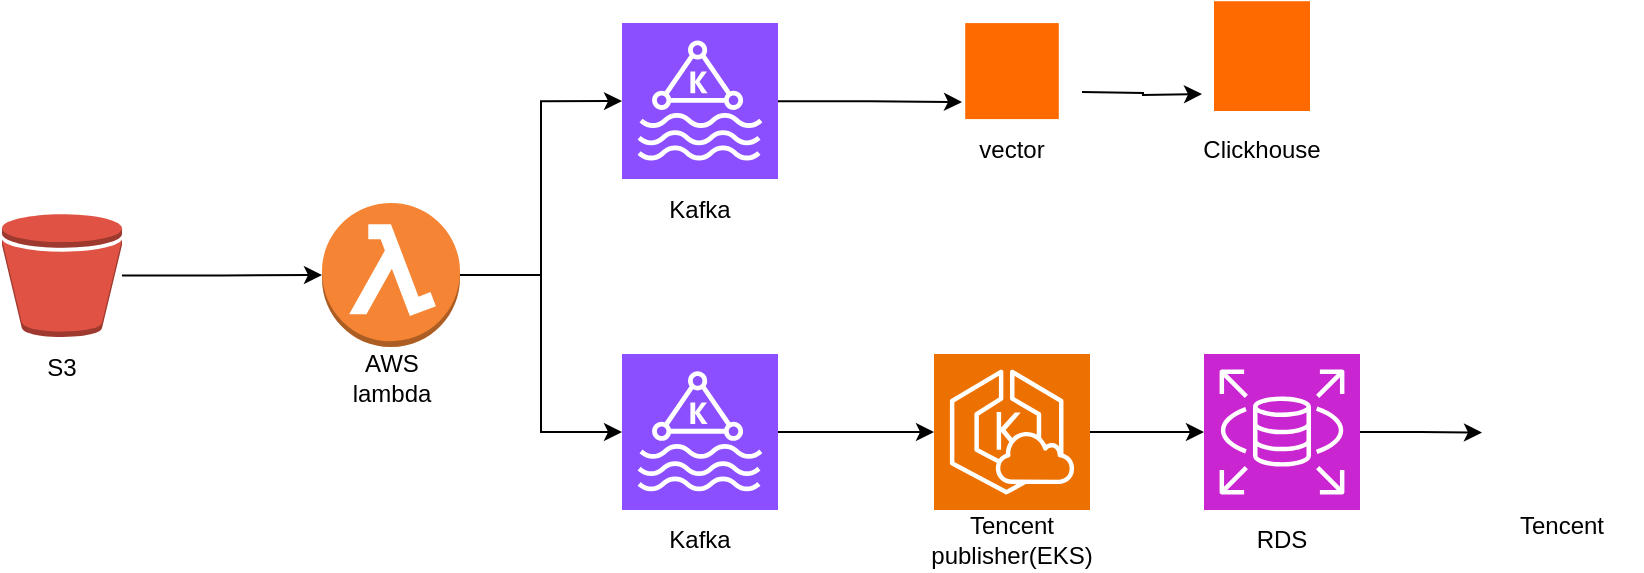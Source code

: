 <mxfile version="26.1.0" pages="2">
  <diagram name="第 1 页" id="D1RUgCIsTHPNFqiDUUMz">
    <mxGraphModel dx="989" dy="550" grid="1" gridSize="10" guides="1" tooltips="1" connect="1" arrows="1" fold="1" page="1" pageScale="1" pageWidth="1169" pageHeight="827" math="0" shadow="0">
      <root>
        <mxCell id="0" />
        <mxCell id="1" parent="0" />
        <mxCell id="oIFlIRmIM43IfIDlkQ02-25" value="" style="group" vertex="1" connectable="0" parent="1">
          <mxGeometry x="80" y="250" width="60" height="91.5" as="geometry" />
        </mxCell>
        <mxCell id="oIFlIRmIM43IfIDlkQ02-12" value="" style="outlineConnect=0;dashed=0;verticalLabelPosition=bottom;verticalAlign=top;align=center;html=1;shape=mxgraph.aws3.bucket;fillColor=#E05243;gradientColor=none;" vertex="1" parent="oIFlIRmIM43IfIDlkQ02-25">
          <mxGeometry width="60" height="61.5" as="geometry" />
        </mxCell>
        <mxCell id="oIFlIRmIM43IfIDlkQ02-17" value="S3" style="text;strokeColor=none;align=center;fillColor=none;html=1;verticalAlign=middle;whiteSpace=wrap;rounded=0;" vertex="1" parent="oIFlIRmIM43IfIDlkQ02-25">
          <mxGeometry y="61.5" width="60" height="30" as="geometry" />
        </mxCell>
        <mxCell id="oIFlIRmIM43IfIDlkQ02-26" value="" style="group" vertex="1" connectable="0" parent="1">
          <mxGeometry x="240" y="244.5" width="69" height="102" as="geometry" />
        </mxCell>
        <mxCell id="oIFlIRmIM43IfIDlkQ02-11" value="" style="outlineConnect=0;dashed=0;verticalLabelPosition=bottom;verticalAlign=top;align=center;html=1;shape=mxgraph.aws3.lambda_function;fillColor=#F58534;gradientColor=none;" vertex="1" parent="oIFlIRmIM43IfIDlkQ02-26">
          <mxGeometry width="69" height="72" as="geometry" />
        </mxCell>
        <mxCell id="oIFlIRmIM43IfIDlkQ02-16" value="AWS lambda" style="text;strokeColor=none;align=center;fillColor=none;html=1;verticalAlign=middle;whiteSpace=wrap;rounded=0;" vertex="1" parent="oIFlIRmIM43IfIDlkQ02-26">
          <mxGeometry x="4.5" y="72" width="60" height="30" as="geometry" />
        </mxCell>
        <mxCell id="oIFlIRmIM43IfIDlkQ02-27" value="" style="group" vertex="1" connectable="0" parent="1">
          <mxGeometry x="390" y="154.55" width="78" height="108" as="geometry" />
        </mxCell>
        <mxCell id="oIFlIRmIM43IfIDlkQ02-10" value="" style="sketch=0;points=[[0,0,0],[0.25,0,0],[0.5,0,0],[0.75,0,0],[1,0,0],[0,1,0],[0.25,1,0],[0.5,1,0],[0.75,1,0],[1,1,0],[0,0.25,0],[0,0.5,0],[0,0.75,0],[1,0.25,0],[1,0.5,0],[1,0.75,0]];outlineConnect=0;fontColor=#232F3E;fillColor=#8C4FFF;strokeColor=#ffffff;dashed=0;verticalLabelPosition=bottom;verticalAlign=top;align=center;html=1;fontSize=12;fontStyle=0;aspect=fixed;shape=mxgraph.aws4.resourceIcon;resIcon=mxgraph.aws4.managed_streaming_for_kafka;" vertex="1" parent="oIFlIRmIM43IfIDlkQ02-27">
          <mxGeometry width="78" height="78" as="geometry" />
        </mxCell>
        <mxCell id="oIFlIRmIM43IfIDlkQ02-14" value="Kafka" style="text;strokeColor=none;align=center;fillColor=none;html=1;verticalAlign=middle;whiteSpace=wrap;rounded=0;" vertex="1" parent="oIFlIRmIM43IfIDlkQ02-27">
          <mxGeometry x="8.5" y="78" width="60" height="30" as="geometry" />
        </mxCell>
        <mxCell id="oIFlIRmIM43IfIDlkQ02-28" value="" style="group" vertex="1" connectable="0" parent="1">
          <mxGeometry x="390" y="320" width="78" height="108" as="geometry" />
        </mxCell>
        <mxCell id="oIFlIRmIM43IfIDlkQ02-13" value="" style="sketch=0;points=[[0,0,0],[0.25,0,0],[0.5,0,0],[0.75,0,0],[1,0,0],[0,1,0],[0.25,1,0],[0.5,1,0],[0.75,1,0],[1,1,0],[0,0.25,0],[0,0.5,0],[0,0.75,0],[1,0.25,0],[1,0.5,0],[1,0.75,0]];outlineConnect=0;fontColor=#232F3E;fillColor=#8C4FFF;strokeColor=#ffffff;dashed=0;verticalLabelPosition=bottom;verticalAlign=top;align=center;html=1;fontSize=12;fontStyle=0;aspect=fixed;shape=mxgraph.aws4.resourceIcon;resIcon=mxgraph.aws4.managed_streaming_for_kafka;" vertex="1" parent="oIFlIRmIM43IfIDlkQ02-28">
          <mxGeometry width="78" height="78" as="geometry" />
        </mxCell>
        <mxCell id="oIFlIRmIM43IfIDlkQ02-15" value="Kafka" style="text;strokeColor=none;align=center;fillColor=none;html=1;verticalAlign=middle;whiteSpace=wrap;rounded=0;" vertex="1" parent="oIFlIRmIM43IfIDlkQ02-28">
          <mxGeometry x="9" y="78" width="60" height="30" as="geometry" />
        </mxCell>
        <mxCell id="oIFlIRmIM43IfIDlkQ02-29" value="" style="group" vertex="1" connectable="0" parent="1">
          <mxGeometry x="555" y="154.55" width="60" height="78" as="geometry" />
        </mxCell>
        <mxCell id="oIFlIRmIM43IfIDlkQ02-40" style="edgeStyle=orthogonalEdgeStyle;rounded=0;orthogonalLoop=1;jettySize=auto;html=1;" edge="1" parent="oIFlIRmIM43IfIDlkQ02-29">
          <mxGeometry relative="1" as="geometry">
            <mxPoint x="125" y="35.45" as="targetPoint" />
            <mxPoint x="65" y="34.45" as="sourcePoint" />
          </mxGeometry>
        </mxCell>
        <mxCell id="oIFlIRmIM43IfIDlkQ02-6" value="" style="points=[];aspect=fixed;html=1;align=center;shadow=0;dashed=0;fillColor=#FF6A00;strokeColor=none;shape=mxgraph.alibaba_cloud.batchcompute;" vertex="1" parent="oIFlIRmIM43IfIDlkQ02-29">
          <mxGeometry x="6.6" width="46.8" height="48" as="geometry" />
        </mxCell>
        <mxCell id="oIFlIRmIM43IfIDlkQ02-7" value="vector" style="text;strokeColor=none;align=center;fillColor=none;html=1;verticalAlign=middle;whiteSpace=wrap;rounded=0;" vertex="1" parent="oIFlIRmIM43IfIDlkQ02-29">
          <mxGeometry y="48" width="60" height="30" as="geometry" />
        </mxCell>
        <mxCell id="oIFlIRmIM43IfIDlkQ02-30" value="" style="group" vertex="1" connectable="0" parent="1">
          <mxGeometry x="680" y="143.6" width="60" height="88.95" as="geometry" />
        </mxCell>
        <mxCell id="oIFlIRmIM43IfIDlkQ02-9" value="" style="points=[];aspect=fixed;html=1;align=center;shadow=0;dashed=0;fillColor=#FF6A00;strokeColor=none;shape=mxgraph.alibaba_cloud.clickhouse;" vertex="1" parent="oIFlIRmIM43IfIDlkQ02-30">
          <mxGeometry x="6" width="48" height="54.9" as="geometry" />
        </mxCell>
        <mxCell id="oIFlIRmIM43IfIDlkQ02-18" value="Clickhouse" style="text;strokeColor=none;align=center;fillColor=none;html=1;verticalAlign=middle;whiteSpace=wrap;rounded=0;" vertex="1" parent="oIFlIRmIM43IfIDlkQ02-30">
          <mxGeometry y="58.95" width="60" height="30" as="geometry" />
        </mxCell>
        <mxCell id="oIFlIRmIM43IfIDlkQ02-31" value="" style="group" vertex="1" connectable="0" parent="1">
          <mxGeometry x="546" y="320" width="78" height="108" as="geometry" />
        </mxCell>
        <mxCell id="oIFlIRmIM43IfIDlkQ02-19" value="" style="sketch=0;points=[[0,0,0],[0.25,0,0],[0.5,0,0],[0.75,0,0],[1,0,0],[0,1,0],[0.25,1,0],[0.5,1,0],[0.75,1,0],[1,1,0],[0,0.25,0],[0,0.5,0],[0,0.75,0],[1,0.25,0],[1,0.5,0],[1,0.75,0]];outlineConnect=0;fontColor=#232F3E;fillColor=#ED7100;strokeColor=#ffffff;dashed=0;verticalLabelPosition=bottom;verticalAlign=top;align=center;html=1;fontSize=12;fontStyle=0;aspect=fixed;shape=mxgraph.aws4.resourceIcon;resIcon=mxgraph.aws4.eks_cloud;" vertex="1" parent="oIFlIRmIM43IfIDlkQ02-31">
          <mxGeometry width="78" height="78" as="geometry" />
        </mxCell>
        <mxCell id="oIFlIRmIM43IfIDlkQ02-20" value="Tencent publisher(EKS)" style="text;strokeColor=none;align=center;fillColor=none;html=1;verticalAlign=middle;whiteSpace=wrap;rounded=0;" vertex="1" parent="oIFlIRmIM43IfIDlkQ02-31">
          <mxGeometry x="9" y="78" width="60" height="30" as="geometry" />
        </mxCell>
        <mxCell id="oIFlIRmIM43IfIDlkQ02-32" value="" style="group" vertex="1" connectable="0" parent="1">
          <mxGeometry x="681" y="320" width="78" height="108" as="geometry" />
        </mxCell>
        <mxCell id="oIFlIRmIM43IfIDlkQ02-21" value="" style="sketch=0;points=[[0,0,0],[0.25,0,0],[0.5,0,0],[0.75,0,0],[1,0,0],[0,1,0],[0.25,1,0],[0.5,1,0],[0.75,1,0],[1,1,0],[0,0.25,0],[0,0.5,0],[0,0.75,0],[1,0.25,0],[1,0.5,0],[1,0.75,0]];outlineConnect=0;fontColor=#232F3E;fillColor=#C925D1;strokeColor=#ffffff;dashed=0;verticalLabelPosition=bottom;verticalAlign=top;align=center;html=1;fontSize=12;fontStyle=0;aspect=fixed;shape=mxgraph.aws4.resourceIcon;resIcon=mxgraph.aws4.rds;" vertex="1" parent="oIFlIRmIM43IfIDlkQ02-32">
          <mxGeometry width="78" height="78" as="geometry" />
        </mxCell>
        <mxCell id="oIFlIRmIM43IfIDlkQ02-22" value="RDS" style="text;strokeColor=none;align=center;fillColor=none;html=1;verticalAlign=middle;whiteSpace=wrap;rounded=0;" vertex="1" parent="oIFlIRmIM43IfIDlkQ02-32">
          <mxGeometry x="9" y="78" width="60" height="30" as="geometry" />
        </mxCell>
        <mxCell id="oIFlIRmIM43IfIDlkQ02-33" value="" style="group" vertex="1" connectable="0" parent="1">
          <mxGeometry x="820" y="319.25" width="80" height="101.5" as="geometry" />
        </mxCell>
        <mxCell id="oIFlIRmIM43IfIDlkQ02-23" value="" style="shape=image;html=1;verticalAlign=top;verticalLabelPosition=bottom;labelBackgroundColor=#ffffff;imageAspect=0;aspect=fixed;image=https://cdn3.iconfinder.com/data/icons/social-media/512/QQ-128.png" vertex="1" parent="oIFlIRmIM43IfIDlkQ02-33">
          <mxGeometry width="80" height="80" as="geometry" />
        </mxCell>
        <mxCell id="oIFlIRmIM43IfIDlkQ02-24" value="Tencent" style="text;strokeColor=none;align=center;fillColor=none;html=1;verticalAlign=middle;whiteSpace=wrap;rounded=0;container=1;" vertex="1" parent="oIFlIRmIM43IfIDlkQ02-33">
          <mxGeometry x="10" y="71.5" width="60" height="30" as="geometry" />
        </mxCell>
        <mxCell id="oIFlIRmIM43IfIDlkQ02-34" value="" style="edgeStyle=orthogonalEdgeStyle;rounded=0;orthogonalLoop=1;jettySize=auto;html=1;entryX=0;entryY=0.5;entryDx=0;entryDy=0;entryPerimeter=0;" edge="1" parent="1" source="oIFlIRmIM43IfIDlkQ02-12" target="oIFlIRmIM43IfIDlkQ02-11">
          <mxGeometry relative="1" as="geometry" />
        </mxCell>
        <mxCell id="oIFlIRmIM43IfIDlkQ02-35" style="edgeStyle=orthogonalEdgeStyle;rounded=0;orthogonalLoop=1;jettySize=auto;html=1;entryX=0;entryY=0.5;entryDx=0;entryDy=0;entryPerimeter=0;" edge="1" parent="1" source="oIFlIRmIM43IfIDlkQ02-11" target="oIFlIRmIM43IfIDlkQ02-10">
          <mxGeometry relative="1" as="geometry" />
        </mxCell>
        <mxCell id="oIFlIRmIM43IfIDlkQ02-36" style="edgeStyle=orthogonalEdgeStyle;rounded=0;orthogonalLoop=1;jettySize=auto;html=1;entryX=0;entryY=0.5;entryDx=0;entryDy=0;entryPerimeter=0;" edge="1" parent="1" source="oIFlIRmIM43IfIDlkQ02-11" target="oIFlIRmIM43IfIDlkQ02-13">
          <mxGeometry relative="1" as="geometry" />
        </mxCell>
        <mxCell id="oIFlIRmIM43IfIDlkQ02-38" value="" style="edgeStyle=orthogonalEdgeStyle;rounded=0;orthogonalLoop=1;jettySize=auto;html=1;" edge="1" parent="1" source="oIFlIRmIM43IfIDlkQ02-10">
          <mxGeometry relative="1" as="geometry">
            <mxPoint x="560" y="194" as="targetPoint" />
          </mxGeometry>
        </mxCell>
        <mxCell id="oIFlIRmIM43IfIDlkQ02-41" style="edgeStyle=orthogonalEdgeStyle;rounded=0;orthogonalLoop=1;jettySize=auto;html=1;entryX=0;entryY=0.5;entryDx=0;entryDy=0;entryPerimeter=0;" edge="1" parent="1" source="oIFlIRmIM43IfIDlkQ02-13" target="oIFlIRmIM43IfIDlkQ02-19">
          <mxGeometry relative="1" as="geometry" />
        </mxCell>
        <mxCell id="oIFlIRmIM43IfIDlkQ02-42" style="edgeStyle=orthogonalEdgeStyle;rounded=0;orthogonalLoop=1;jettySize=auto;html=1;" edge="1" parent="1" source="oIFlIRmIM43IfIDlkQ02-19" target="oIFlIRmIM43IfIDlkQ02-21">
          <mxGeometry relative="1" as="geometry" />
        </mxCell>
        <mxCell id="oIFlIRmIM43IfIDlkQ02-43" style="edgeStyle=orthogonalEdgeStyle;rounded=0;orthogonalLoop=1;jettySize=auto;html=1;" edge="1" parent="1" source="oIFlIRmIM43IfIDlkQ02-21" target="oIFlIRmIM43IfIDlkQ02-23">
          <mxGeometry relative="1" as="geometry" />
        </mxCell>
      </root>
    </mxGraphModel>
  </diagram>
  <diagram id="rfGW7l7K45J85RhH1_x_" name="第 2 页">
    <mxGraphModel dx="1195" dy="664" grid="1" gridSize="10" guides="1" tooltips="1" connect="1" arrows="1" fold="1" page="1" pageScale="1" pageWidth="1169" pageHeight="827" math="0" shadow="0">
      <root>
        <mxCell id="0" />
        <mxCell id="1" parent="0" />
        <mxCell id="X5AJqWjWYzHTN-HdgIN2-1" value="" style="group" vertex="1" connectable="0" parent="1">
          <mxGeometry x="138" y="238" width="60" height="91.5" as="geometry" />
        </mxCell>
        <mxCell id="X5AJqWjWYzHTN-HdgIN2-37" style="edgeStyle=orthogonalEdgeStyle;rounded=0;orthogonalLoop=1;jettySize=auto;html=1;" edge="1" parent="X5AJqWjWYzHTN-HdgIN2-1" source="X5AJqWjWYzHTN-HdgIN2-2">
          <mxGeometry relative="1" as="geometry">
            <mxPoint x="162" y="112" as="targetPoint" />
            <Array as="points">
              <mxPoint x="102" y="31" />
              <mxPoint x="102" y="112" />
            </Array>
          </mxGeometry>
        </mxCell>
        <mxCell id="X5AJqWjWYzHTN-HdgIN2-2" value="" style="outlineConnect=0;dashed=0;verticalLabelPosition=bottom;verticalAlign=top;align=center;html=1;shape=mxgraph.aws3.bucket;fillColor=#E05243;gradientColor=none;" vertex="1" parent="X5AJqWjWYzHTN-HdgIN2-1">
          <mxGeometry width="60" height="61.5" as="geometry" />
        </mxCell>
        <mxCell id="X5AJqWjWYzHTN-HdgIN2-3" value="S3" style="text;strokeColor=none;align=center;fillColor=none;html=1;verticalAlign=middle;whiteSpace=wrap;rounded=0;" vertex="1" parent="X5AJqWjWYzHTN-HdgIN2-1">
          <mxGeometry y="61.5" width="60" height="30" as="geometry" />
        </mxCell>
        <mxCell id="X5AJqWjWYzHTN-HdgIN2-17" value="" style="group" vertex="1" connectable="0" parent="1">
          <mxGeometry x="298" y="308.45" width="60" height="88.95" as="geometry" />
        </mxCell>
        <mxCell id="X5AJqWjWYzHTN-HdgIN2-18" value="" style="points=[];aspect=fixed;html=1;align=center;shadow=0;dashed=0;fillColor=#FF6A00;strokeColor=none;shape=mxgraph.alibaba_cloud.clickhouse;" vertex="1" parent="X5AJqWjWYzHTN-HdgIN2-17">
          <mxGeometry x="6" width="48" height="54.9" as="geometry" />
        </mxCell>
        <mxCell id="X5AJqWjWYzHTN-HdgIN2-19" value="Clickhouse" style="text;strokeColor=none;align=center;fillColor=none;html=1;verticalAlign=middle;whiteSpace=wrap;rounded=0;" vertex="1" parent="X5AJqWjWYzHTN-HdgIN2-17">
          <mxGeometry y="58.95" width="60" height="30" as="geometry" />
        </mxCell>
        <mxCell id="X5AJqWjWYzHTN-HdgIN2-20" value="" style="group" vertex="1" connectable="0" parent="1">
          <mxGeometry x="290" y="141" width="78" height="108" as="geometry" />
        </mxCell>
        <mxCell id="X5AJqWjWYzHTN-HdgIN2-21" value="" style="sketch=0;points=[[0,0,0],[0.25,0,0],[0.5,0,0],[0.75,0,0],[1,0,0],[0,1,0],[0.25,1,0],[0.5,1,0],[0.75,1,0],[1,1,0],[0,0.25,0],[0,0.5,0],[0,0.75,0],[1,0.25,0],[1,0.5,0],[1,0.75,0]];outlineConnect=0;fontColor=#232F3E;fillColor=#ED7100;strokeColor=#ffffff;dashed=0;verticalLabelPosition=bottom;verticalAlign=top;align=center;html=1;fontSize=12;fontStyle=0;aspect=fixed;shape=mxgraph.aws4.resourceIcon;resIcon=mxgraph.aws4.eks_cloud;" vertex="1" parent="X5AJqWjWYzHTN-HdgIN2-20">
          <mxGeometry width="78" height="78" as="geometry" />
        </mxCell>
        <mxCell id="X5AJqWjWYzHTN-HdgIN2-22" value="Tencent publisher(EKS)" style="text;strokeColor=none;align=center;fillColor=none;html=1;verticalAlign=middle;whiteSpace=wrap;rounded=0;" vertex="1" parent="X5AJqWjWYzHTN-HdgIN2-20">
          <mxGeometry x="9" y="78" width="60" height="30" as="geometry" />
        </mxCell>
        <mxCell id="X5AJqWjWYzHTN-HdgIN2-23" value="" style="group" vertex="1" connectable="0" parent="1">
          <mxGeometry x="460" y="141" width="78" height="108" as="geometry" />
        </mxCell>
        <mxCell id="X5AJqWjWYzHTN-HdgIN2-24" value="" style="sketch=0;points=[[0,0,0],[0.25,0,0],[0.5,0,0],[0.75,0,0],[1,0,0],[0,1,0],[0.25,1,0],[0.5,1,0],[0.75,1,0],[1,1,0],[0,0.25,0],[0,0.5,0],[0,0.75,0],[1,0.25,0],[1,0.5,0],[1,0.75,0]];outlineConnect=0;fontColor=#232F3E;fillColor=#C925D1;strokeColor=#ffffff;dashed=0;verticalLabelPosition=bottom;verticalAlign=top;align=center;html=1;fontSize=12;fontStyle=0;aspect=fixed;shape=mxgraph.aws4.resourceIcon;resIcon=mxgraph.aws4.rds;" vertex="1" parent="X5AJqWjWYzHTN-HdgIN2-23">
          <mxGeometry width="78" height="78" as="geometry" />
        </mxCell>
        <mxCell id="X5AJqWjWYzHTN-HdgIN2-25" value="RDS" style="text;strokeColor=none;align=center;fillColor=none;html=1;verticalAlign=middle;whiteSpace=wrap;rounded=0;" vertex="1" parent="X5AJqWjWYzHTN-HdgIN2-23">
          <mxGeometry x="9" y="78" width="60" height="30" as="geometry" />
        </mxCell>
        <mxCell id="X5AJqWjWYzHTN-HdgIN2-26" value="" style="group" vertex="1" connectable="0" parent="1">
          <mxGeometry x="590" y="140" width="80" height="101.5" as="geometry" />
        </mxCell>
        <mxCell id="X5AJqWjWYzHTN-HdgIN2-27" value="" style="shape=image;html=1;verticalAlign=top;verticalLabelPosition=bottom;labelBackgroundColor=#ffffff;imageAspect=0;aspect=fixed;image=https://cdn3.iconfinder.com/data/icons/social-media/512/QQ-128.png" vertex="1" parent="X5AJqWjWYzHTN-HdgIN2-26">
          <mxGeometry width="80" height="80" as="geometry" />
        </mxCell>
        <mxCell id="X5AJqWjWYzHTN-HdgIN2-28" value="Tencent" style="text;strokeColor=none;align=center;fillColor=none;html=1;verticalAlign=middle;whiteSpace=wrap;rounded=0;container=1;" vertex="1" parent="X5AJqWjWYzHTN-HdgIN2-26">
          <mxGeometry x="10" y="71.5" width="60" height="30" as="geometry" />
        </mxCell>
        <mxCell id="X5AJqWjWYzHTN-HdgIN2-34" style="edgeStyle=orthogonalEdgeStyle;rounded=0;orthogonalLoop=1;jettySize=auto;html=1;" edge="1" parent="1" source="X5AJqWjWYzHTN-HdgIN2-21" target="X5AJqWjWYzHTN-HdgIN2-24">
          <mxGeometry relative="1" as="geometry" />
        </mxCell>
        <mxCell id="X5AJqWjWYzHTN-HdgIN2-35" style="edgeStyle=orthogonalEdgeStyle;rounded=0;orthogonalLoop=1;jettySize=auto;html=1;" edge="1" parent="1" source="X5AJqWjWYzHTN-HdgIN2-24" target="X5AJqWjWYzHTN-HdgIN2-27">
          <mxGeometry relative="1" as="geometry" />
        </mxCell>
        <mxCell id="X5AJqWjWYzHTN-HdgIN2-36" style="edgeStyle=orthogonalEdgeStyle;rounded=0;orthogonalLoop=1;jettySize=auto;html=1;entryX=0;entryY=0.5;entryDx=0;entryDy=0;entryPerimeter=0;" edge="1" parent="1" source="X5AJqWjWYzHTN-HdgIN2-2" target="X5AJqWjWYzHTN-HdgIN2-21">
          <mxGeometry relative="1" as="geometry">
            <Array as="points">
              <mxPoint x="240" y="269" />
              <mxPoint x="240" y="180" />
            </Array>
          </mxGeometry>
        </mxCell>
      </root>
    </mxGraphModel>
  </diagram>
</mxfile>
